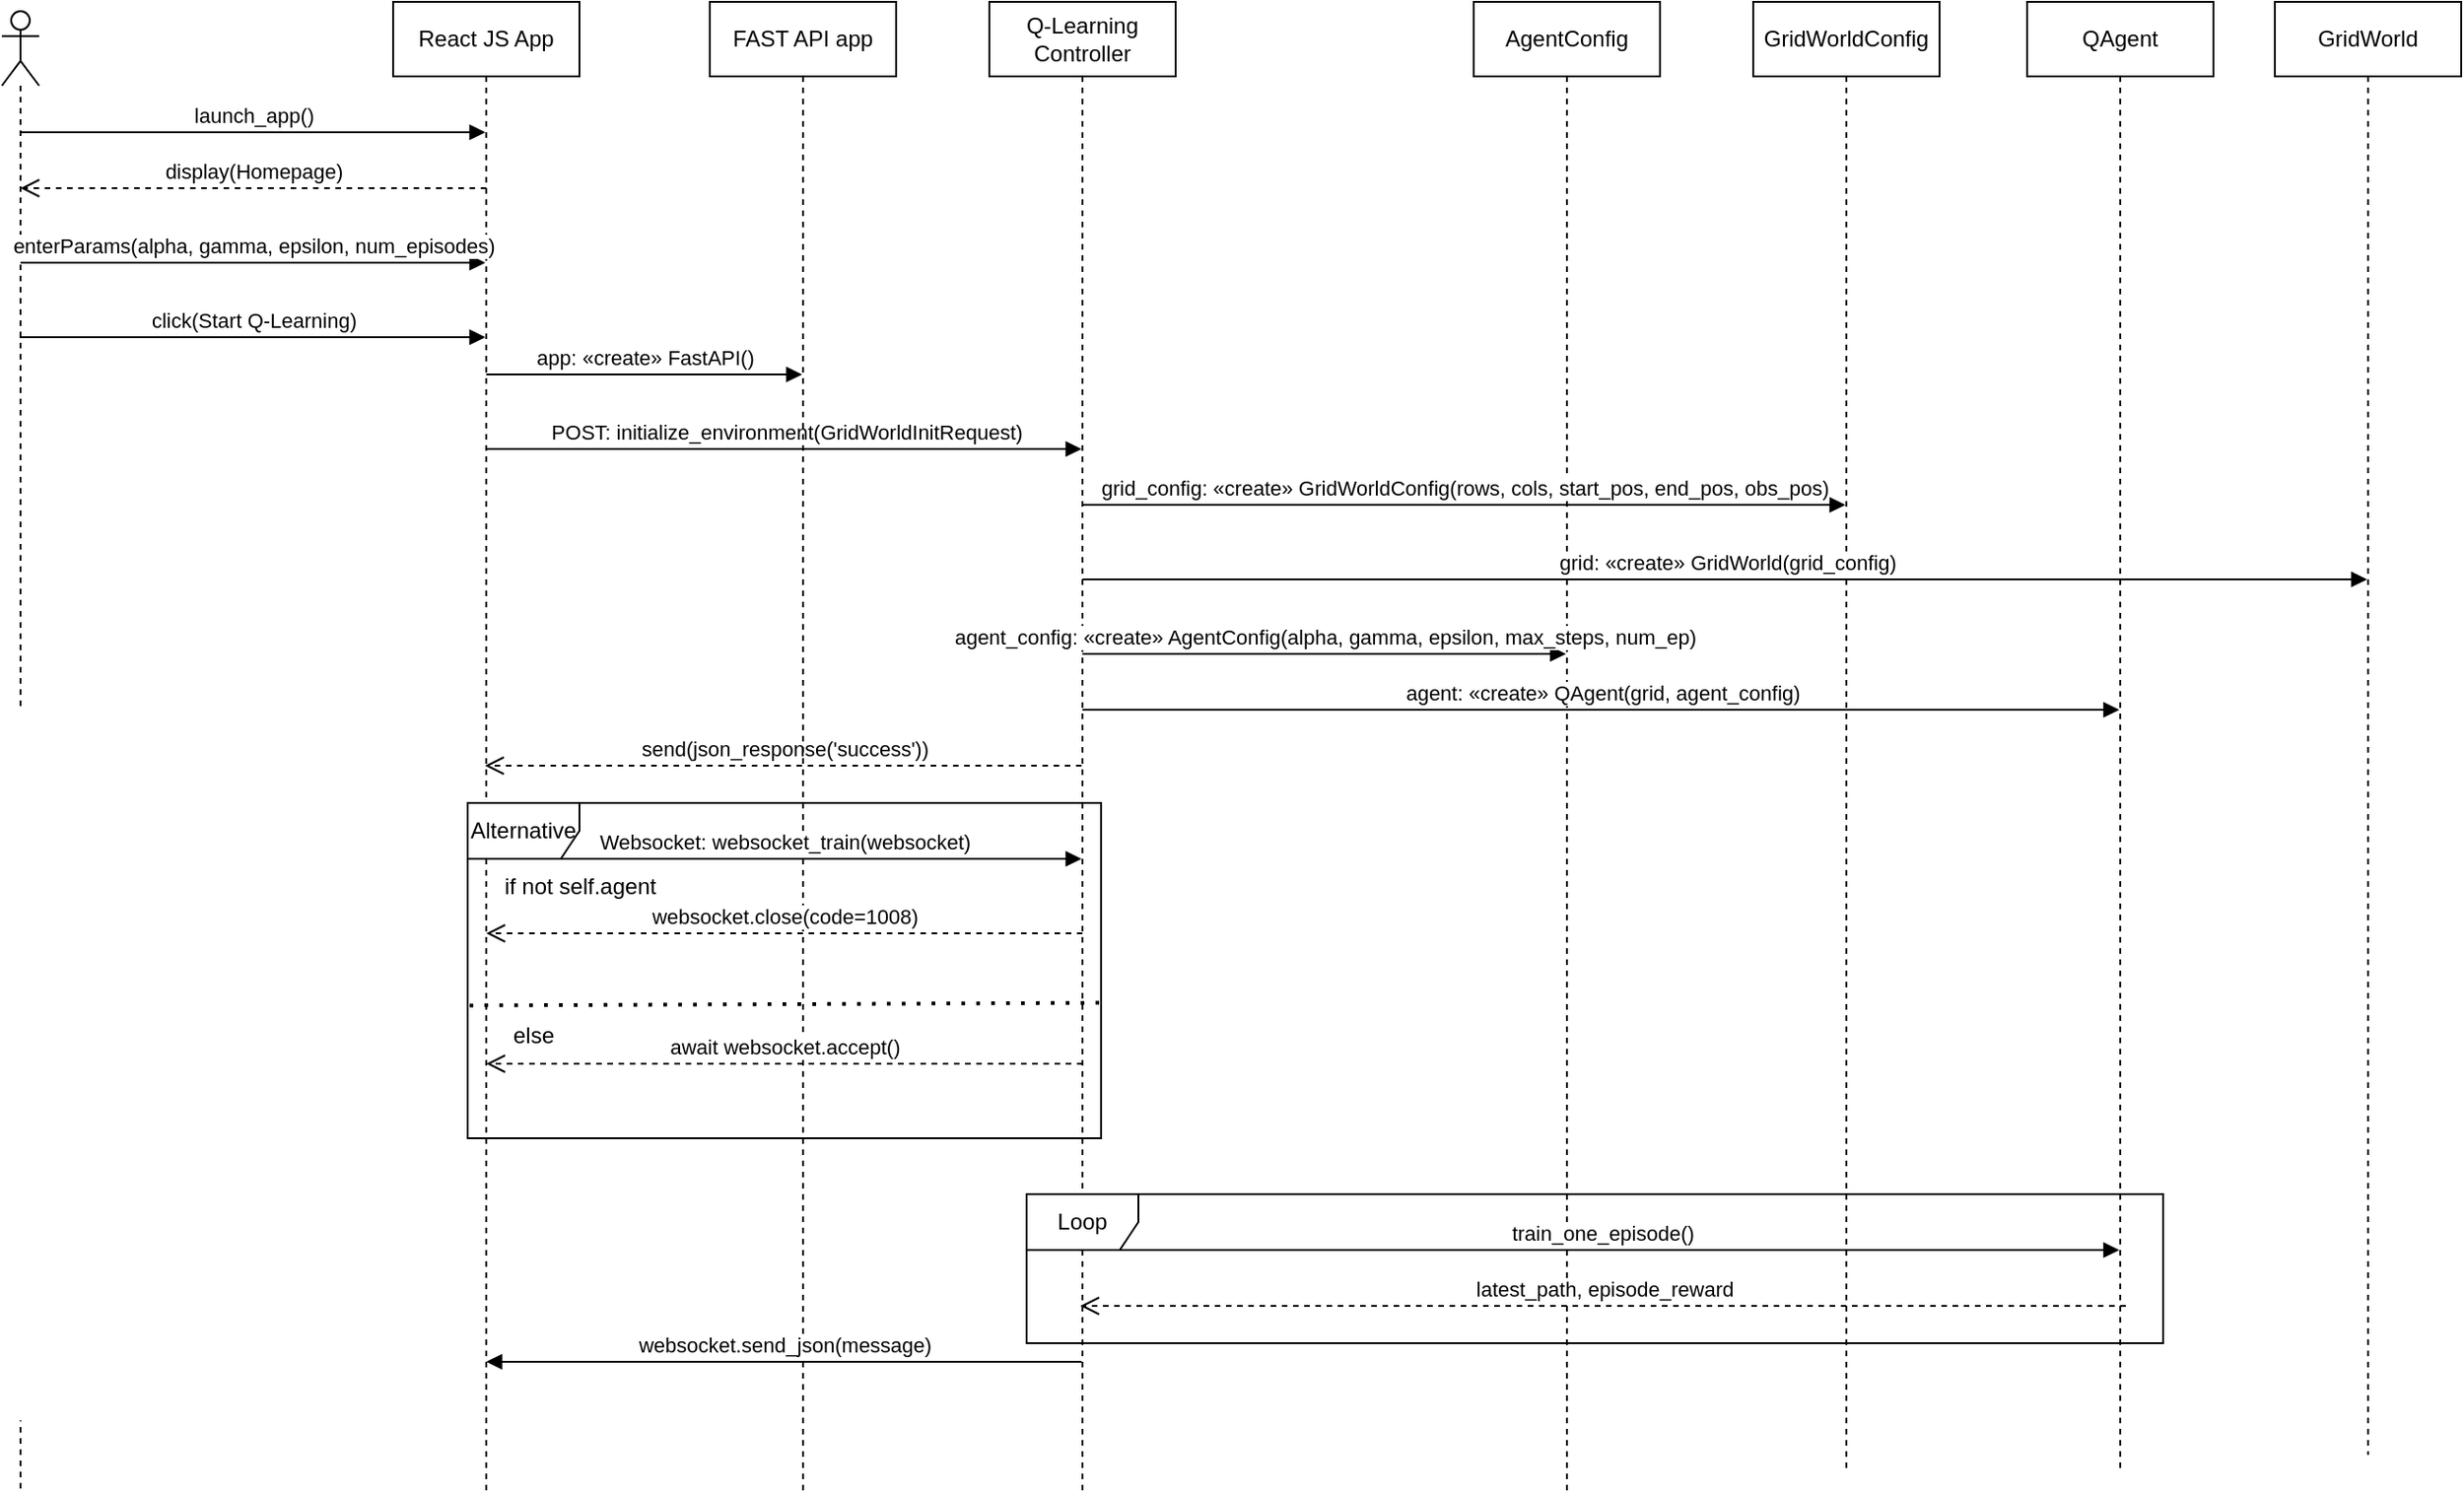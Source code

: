<mxfile version="28.1.1">
  <diagram name="Page-1" id="u-0rtz-0OA4a21EB5pkl">
    <mxGraphModel dx="1048" dy="601" grid="1" gridSize="10" guides="1" tooltips="1" connect="1" arrows="0" fold="1" page="1" pageScale="1" pageWidth="827" pageHeight="1169" background="light-dark(#FFFFFF,#000000)" math="0" shadow="0">
      <root>
        <mxCell id="0" />
        <mxCell id="1" parent="0" />
        <mxCell id="0G7DkslzxkNjGT_rTtla-2" value="" style="shape=umlLifeline;perimeter=lifelinePerimeter;whiteSpace=wrap;html=1;container=1;dropTarget=0;collapsible=0;recursiveResize=0;outlineConnect=0;portConstraint=eastwest;newEdgeStyle={&quot;curved&quot;:0,&quot;rounded&quot;:0};participant=umlActor;" vertex="1" parent="1">
          <mxGeometry x="10" y="25" width="20" height="795" as="geometry" />
        </mxCell>
        <mxCell id="0G7DkslzxkNjGT_rTtla-3" value="React JS App" style="shape=umlLifeline;perimeter=lifelinePerimeter;whiteSpace=wrap;html=1;container=1;dropTarget=0;collapsible=0;recursiveResize=0;outlineConnect=0;portConstraint=eastwest;newEdgeStyle={&quot;curved&quot;:0,&quot;rounded&quot;:0};" vertex="1" parent="1">
          <mxGeometry x="220" y="20" width="100" height="800" as="geometry" />
        </mxCell>
        <mxCell id="0G7DkslzxkNjGT_rTtla-4" value="Q-Learning Controller" style="shape=umlLifeline;perimeter=lifelinePerimeter;whiteSpace=wrap;html=1;container=1;dropTarget=0;collapsible=0;recursiveResize=0;outlineConnect=0;portConstraint=eastwest;newEdgeStyle={&quot;curved&quot;:0,&quot;rounded&quot;:0};" vertex="1" parent="1">
          <mxGeometry x="540" y="20" width="100" height="800" as="geometry" />
        </mxCell>
        <mxCell id="0G7DkslzxkNjGT_rTtla-5" value="AgentConfig" style="shape=umlLifeline;perimeter=lifelinePerimeter;whiteSpace=wrap;html=1;container=1;dropTarget=0;collapsible=0;recursiveResize=0;outlineConnect=0;portConstraint=eastwest;newEdgeStyle={&quot;curved&quot;:0,&quot;rounded&quot;:0};" vertex="1" parent="1">
          <mxGeometry x="800" y="20" width="100" height="800" as="geometry" />
        </mxCell>
        <mxCell id="0G7DkslzxkNjGT_rTtla-6" value="GridWorldConfig" style="shape=umlLifeline;perimeter=lifelinePerimeter;whiteSpace=wrap;html=1;container=1;dropTarget=0;collapsible=0;recursiveResize=0;outlineConnect=0;portConstraint=eastwest;newEdgeStyle={&quot;curved&quot;:0,&quot;rounded&quot;:0};" vertex="1" parent="1">
          <mxGeometry x="950" y="20" width="100" height="790" as="geometry" />
        </mxCell>
        <mxCell id="0G7DkslzxkNjGT_rTtla-7" value="enterParams(alpha, gamma, epsilon, num_episodes)" style="html=1;verticalAlign=bottom;endArrow=block;curved=0;rounded=0;" edge="1" parent="1" source="0G7DkslzxkNjGT_rTtla-2">
          <mxGeometry width="80" relative="1" as="geometry">
            <mxPoint x="40" y="160" as="sourcePoint" />
            <mxPoint x="269.5" y="160" as="targetPoint" />
          </mxGeometry>
        </mxCell>
        <mxCell id="0G7DkslzxkNjGT_rTtla-8" value="launch_app()" style="html=1;verticalAlign=bottom;endArrow=block;curved=0;rounded=0;" edge="1" parent="1" target="0G7DkslzxkNjGT_rTtla-3">
          <mxGeometry width="80" relative="1" as="geometry">
            <mxPoint x="20" y="90" as="sourcePoint" />
            <mxPoint x="249.5" y="90" as="targetPoint" />
          </mxGeometry>
        </mxCell>
        <mxCell id="0G7DkslzxkNjGT_rTtla-10" value="display(Homepage)" style="html=1;verticalAlign=bottom;endArrow=open;dashed=1;endSize=8;curved=0;rounded=0;" edge="1" parent="1" target="0G7DkslzxkNjGT_rTtla-2">
          <mxGeometry relative="1" as="geometry">
            <mxPoint x="270" y="120" as="sourcePoint" />
            <mxPoint x="190" y="120" as="targetPoint" />
          </mxGeometry>
        </mxCell>
        <mxCell id="0G7DkslzxkNjGT_rTtla-11" value="click(Start Q-Learning)" style="html=1;verticalAlign=bottom;endArrow=block;curved=0;rounded=0;" edge="1" parent="1">
          <mxGeometry width="80" relative="1" as="geometry">
            <mxPoint x="19.5" y="200" as="sourcePoint" />
            <mxPoint x="269.5" y="200" as="targetPoint" />
          </mxGeometry>
        </mxCell>
        <mxCell id="0G7DkslzxkNjGT_rTtla-12" value="QAgent" style="shape=umlLifeline;perimeter=lifelinePerimeter;whiteSpace=wrap;html=1;container=1;dropTarget=0;collapsible=0;recursiveResize=0;outlineConnect=0;portConstraint=eastwest;newEdgeStyle={&quot;curved&quot;:0,&quot;rounded&quot;:0};" vertex="1" parent="1">
          <mxGeometry x="1097" y="20" width="100" height="790" as="geometry" />
        </mxCell>
        <mxCell id="0G7DkslzxkNjGT_rTtla-13" value="GridWorld" style="shape=umlLifeline;perimeter=lifelinePerimeter;whiteSpace=wrap;html=1;container=1;dropTarget=0;collapsible=0;recursiveResize=0;outlineConnect=0;portConstraint=eastwest;newEdgeStyle={&quot;curved&quot;:0,&quot;rounded&quot;:0};" vertex="1" parent="1">
          <mxGeometry x="1230" y="20" width="100" height="780" as="geometry" />
        </mxCell>
        <mxCell id="0G7DkslzxkNjGT_rTtla-14" value="POST: initialize_environment(GridWorldInitRequest)" style="html=1;verticalAlign=bottom;endArrow=block;curved=0;rounded=0;" edge="1" parent="1">
          <mxGeometry x="0.004" width="80" relative="1" as="geometry">
            <mxPoint x="270" y="260" as="sourcePoint" />
            <mxPoint x="589.5" y="260" as="targetPoint" />
            <mxPoint as="offset" />
          </mxGeometry>
        </mxCell>
        <mxCell id="0G7DkslzxkNjGT_rTtla-15" value="&lt;div&gt;grid_config: «create»&amp;nbsp;&lt;span style=&quot;background-color: light-dark(#ffffff, var(--ge-dark-color, #121212)); color: light-dark(rgb(0, 0, 0), rgb(255, 255, 255));&quot;&gt;GridWorldConfig(rows, cols, start_pos, end_pos, obs_pos)&lt;/span&gt;&lt;/div&gt;" style="html=1;verticalAlign=bottom;endArrow=block;curved=0;rounded=0;" edge="1" parent="1">
          <mxGeometry x="0.002" width="80" relative="1" as="geometry">
            <mxPoint x="590" y="290" as="sourcePoint" />
            <mxPoint x="999.5" y="290" as="targetPoint" />
            <mxPoint as="offset" />
          </mxGeometry>
        </mxCell>
        <mxCell id="0G7DkslzxkNjGT_rTtla-16" value="&lt;div&gt;grid: «create»&amp;nbsp;&lt;span style=&quot;background-color: light-dark(#ffffff, var(--ge-dark-color, #121212)); color: light-dark(rgb(0, 0, 0), rgb(255, 255, 255));&quot;&gt;GridWorld(grid_config)&lt;/span&gt;&lt;/div&gt;" style="html=1;verticalAlign=bottom;endArrow=block;curved=0;rounded=0;" edge="1" parent="1">
          <mxGeometry x="0.002" width="80" relative="1" as="geometry">
            <mxPoint x="590" y="330" as="sourcePoint" />
            <mxPoint x="1279.5" y="330" as="targetPoint" />
            <mxPoint as="offset" />
          </mxGeometry>
        </mxCell>
        <mxCell id="0G7DkslzxkNjGT_rTtla-17" value="agent_config: «create» Agent&lt;span style=&quot;color: light-dark(rgb(0, 0, 0), rgb(255, 255, 255));&quot;&gt;Config(alpha, gamma, epsilon, max_steps, num_ep)&lt;/span&gt;" style="html=1;verticalAlign=bottom;endArrow=block;curved=0;rounded=0;" edge="1" parent="1">
          <mxGeometry width="80" relative="1" as="geometry">
            <mxPoint x="590" y="370" as="sourcePoint" />
            <mxPoint x="849.5" y="370" as="targetPoint" />
          </mxGeometry>
        </mxCell>
        <mxCell id="0G7DkslzxkNjGT_rTtla-18" value="agent: «create» QAgent&lt;span style=&quot;color: light-dark(rgb(0, 0, 0), rgb(255, 255, 255));&quot;&gt;(grid, agent_config)&lt;/span&gt;" style="html=1;verticalAlign=bottom;endArrow=block;curved=0;rounded=0;" edge="1" parent="1">
          <mxGeometry width="80" relative="1" as="geometry">
            <mxPoint x="590" y="400" as="sourcePoint" />
            <mxPoint x="1146.5" y="400" as="targetPoint" />
          </mxGeometry>
        </mxCell>
        <mxCell id="0G7DkslzxkNjGT_rTtla-20" value="send(json_response(&#39;success&#39;))" style="html=1;verticalAlign=bottom;endArrow=open;dashed=1;endSize=8;curved=0;rounded=0;" edge="1" parent="1">
          <mxGeometry relative="1" as="geometry">
            <mxPoint x="589.5" y="430.0" as="sourcePoint" />
            <mxPoint x="269.324" y="430.0" as="targetPoint" />
          </mxGeometry>
        </mxCell>
        <mxCell id="0G7DkslzxkNjGT_rTtla-21" value="FAST API app" style="shape=umlLifeline;perimeter=lifelinePerimeter;whiteSpace=wrap;html=1;container=1;dropTarget=0;collapsible=0;recursiveResize=0;outlineConnect=0;portConstraint=eastwest;newEdgeStyle={&quot;curved&quot;:0,&quot;rounded&quot;:0};" vertex="1" parent="1">
          <mxGeometry x="390" y="20" width="100" height="800" as="geometry" />
        </mxCell>
        <mxCell id="0G7DkslzxkNjGT_rTtla-22" value="app: «create» FastAPI()" style="html=1;verticalAlign=bottom;endArrow=block;curved=0;rounded=0;" edge="1" parent="1">
          <mxGeometry width="80" relative="1" as="geometry">
            <mxPoint x="270" y="220" as="sourcePoint" />
            <mxPoint x="439.5" y="220" as="targetPoint" />
          </mxGeometry>
        </mxCell>
        <mxCell id="0G7DkslzxkNjGT_rTtla-26" value="Websocket: websocket_train(websocket)" style="html=1;verticalAlign=bottom;endArrow=block;curved=0;rounded=0;" edge="1" parent="1" target="0G7DkslzxkNjGT_rTtla-4">
          <mxGeometry width="80" relative="1" as="geometry">
            <mxPoint x="270" y="480" as="sourcePoint" />
            <mxPoint x="350" y="480" as="targetPoint" />
          </mxGeometry>
        </mxCell>
        <mxCell id="0G7DkslzxkNjGT_rTtla-27" value="Alternative" style="shape=umlFrame;whiteSpace=wrap;html=1;pointerEvents=0;" vertex="1" parent="1">
          <mxGeometry x="260" y="450" width="340" height="180" as="geometry" />
        </mxCell>
        <mxCell id="0G7DkslzxkNjGT_rTtla-30" value="if not self.agent" style="text;html=1;align=center;verticalAlign=middle;resizable=0;points=[];autosize=1;strokeColor=none;fillColor=none;" vertex="1" parent="1">
          <mxGeometry x="270" y="480" width="100" height="30" as="geometry" />
        </mxCell>
        <mxCell id="0G7DkslzxkNjGT_rTtla-31" value="else" style="text;html=1;align=center;verticalAlign=middle;resizable=0;points=[];autosize=1;strokeColor=none;fillColor=none;" vertex="1" parent="1">
          <mxGeometry x="270" y="560" width="50" height="30" as="geometry" />
        </mxCell>
        <mxCell id="0G7DkslzxkNjGT_rTtla-32" value="" style="endArrow=none;dashed=1;html=1;dashPattern=1 3;strokeWidth=2;rounded=0;exitX=0.003;exitY=0.604;exitDx=0;exitDy=0;exitPerimeter=0;entryX=1.013;entryY=0.596;entryDx=0;entryDy=0;entryPerimeter=0;" edge="1" parent="1" source="0G7DkslzxkNjGT_rTtla-27" target="0G7DkslzxkNjGT_rTtla-27">
          <mxGeometry width="50" height="50" relative="1" as="geometry">
            <mxPoint x="380" y="570" as="sourcePoint" />
            <mxPoint x="430" y="520" as="targetPoint" />
          </mxGeometry>
        </mxCell>
        <mxCell id="0G7DkslzxkNjGT_rTtla-33" value="websocket.close(code=1008)" style="html=1;verticalAlign=bottom;endArrow=open;dashed=1;endSize=8;curved=0;rounded=0;" edge="1" parent="1" target="0G7DkslzxkNjGT_rTtla-3">
          <mxGeometry relative="1" as="geometry">
            <mxPoint x="590" y="520" as="sourcePoint" />
            <mxPoint x="520" y="520" as="targetPoint" />
          </mxGeometry>
        </mxCell>
        <mxCell id="0G7DkslzxkNjGT_rTtla-35" value="await websocket.accept()" style="html=1;verticalAlign=bottom;endArrow=open;dashed=1;endSize=8;curved=0;rounded=0;" edge="1" parent="1" target="0G7DkslzxkNjGT_rTtla-3">
          <mxGeometry relative="1" as="geometry">
            <mxPoint x="590" y="590" as="sourcePoint" />
            <mxPoint x="510" y="590" as="targetPoint" />
          </mxGeometry>
        </mxCell>
        <mxCell id="0G7DkslzxkNjGT_rTtla-36" value="train_one_episode()" style="html=1;verticalAlign=bottom;endArrow=block;curved=0;rounded=0;" edge="1" parent="1">
          <mxGeometry width="80" relative="1" as="geometry">
            <mxPoint x="590" y="690" as="sourcePoint" />
            <mxPoint x="1146.5" y="690" as="targetPoint" />
          </mxGeometry>
        </mxCell>
        <mxCell id="0G7DkslzxkNjGT_rTtla-37" value="latest_path, episode_reward" style="html=1;verticalAlign=bottom;endArrow=open;dashed=1;endSize=8;curved=0;rounded=0;" edge="1" parent="1">
          <mxGeometry relative="1" as="geometry">
            <mxPoint x="1150" y="720" as="sourcePoint" />
            <mxPoint x="588.833" y="720" as="targetPoint" />
          </mxGeometry>
        </mxCell>
        <mxCell id="0G7DkslzxkNjGT_rTtla-38" value="Loop" style="shape=umlFrame;whiteSpace=wrap;html=1;pointerEvents=0;" vertex="1" parent="1">
          <mxGeometry x="560" y="660" width="610" height="80" as="geometry" />
        </mxCell>
        <mxCell id="0G7DkslzxkNjGT_rTtla-39" value="websocket.send_json(message)" style="html=1;verticalAlign=bottom;endArrow=block;curved=0;rounded=0;" edge="1" parent="1" source="0G7DkslzxkNjGT_rTtla-4">
          <mxGeometry width="80" relative="1" as="geometry">
            <mxPoint x="471.17" y="750" as="sourcePoint" />
            <mxPoint x="270.003" y="750" as="targetPoint" />
          </mxGeometry>
        </mxCell>
      </root>
    </mxGraphModel>
  </diagram>
</mxfile>
